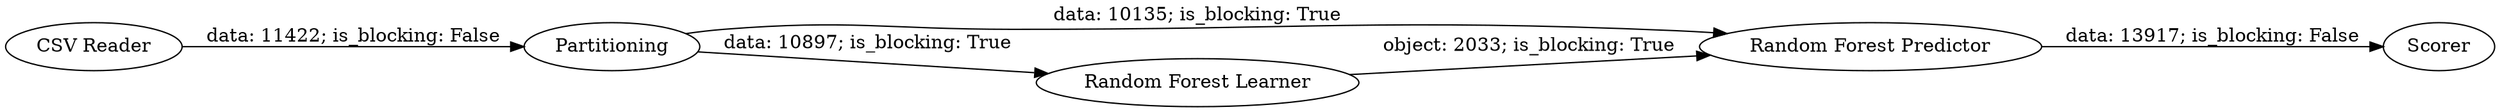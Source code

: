 digraph {
	"-736875352166120368_5" [label=Partitioning]
	"-736875352166120368_9" [label="Random Forest Predictor"]
	"-736875352166120368_8" [label="Random Forest Learner"]
	"-736875352166120368_1" [label="CSV Reader"]
	"-736875352166120368_10" [label=Scorer]
	"-736875352166120368_5" -> "-736875352166120368_8" [label="data: 10897; is_blocking: True"]
	"-736875352166120368_5" -> "-736875352166120368_9" [label="data: 10135; is_blocking: True"]
	"-736875352166120368_8" -> "-736875352166120368_9" [label="object: 2033; is_blocking: True"]
	"-736875352166120368_9" -> "-736875352166120368_10" [label="data: 13917; is_blocking: False"]
	"-736875352166120368_1" -> "-736875352166120368_5" [label="data: 11422; is_blocking: False"]
	rankdir=LR
}
